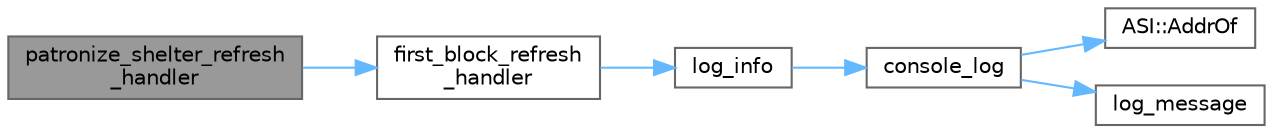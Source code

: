digraph "patronize_shelter_refresh_handler"
{
 // LATEX_PDF_SIZE
  bgcolor="transparent";
  edge [fontname=Helvetica,fontsize=10,labelfontname=Helvetica,labelfontsize=10];
  node [fontname=Helvetica,fontsize=10,shape=box,height=0.2,width=0.4];
  rankdir="LR";
  Node1 [id="Node000001",label="patronize_shelter_refresh\l_handler",height=0.2,width=0.4,color="gray40", fillcolor="grey60", style="filled", fontcolor="black",tooltip=" "];
  Node1 -> Node2 [id="edge1_Node000001_Node000002",color="steelblue1",style="solid",tooltip=" "];
  Node2 [id="Node000002",label="first_block_refresh\l_handler",height=0.2,width=0.4,color="grey40", fillcolor="white", style="filled",URL="$sf__spellrefresh__handlers_8cpp.html#a587baa6487811f3281106202e088ab57",tooltip=" "];
  Node2 -> Node3 [id="edge2_Node000002_Node000003",color="steelblue1",style="solid",tooltip=" "];
  Node3 [id="Node000003",label="log_info",height=0.2,width=0.4,color="grey40", fillcolor="white", style="filled",URL="$sf__wrappers_8c.html#a4fd90de0913ed15b0812918255559a55",tooltip=" "];
  Node3 -> Node4 [id="edge3_Node000003_Node000004",color="steelblue1",style="solid",tooltip=" "];
  Node4 [id="Node000004",label="console_log",height=0.2,width=0.4,color="grey40", fillcolor="white", style="filled",URL="$sf__console__hook_8c.html#af6b694e632c7b92e802468161b511edf",tooltip=" "];
  Node4 -> Node5 [id="edge4_Node000004_Node000005",color="steelblue1",style="solid",tooltip=" "];
  Node5 [id="Node000005",label="ASI::AddrOf",height=0.2,width=0.4,color="grey40", fillcolor="white", style="filled",URL="$namespace_a_s_i.html#a05ca5acefdcb7e955f472b60e5511a1a",tooltip="returns \"real\" virtual address of given memory offset"];
  Node4 -> Node6 [id="edge5_Node000004_Node000006",color="steelblue1",style="solid",tooltip=" "];
  Node6 [id="Node000006",label="log_message",height=0.2,width=0.4,color="grey40", fillcolor="white", style="filled",URL="$sf__wrappers_8c.html#ac5c95c4eeefbc3d135cafe996908b639",tooltip=" "];
}
